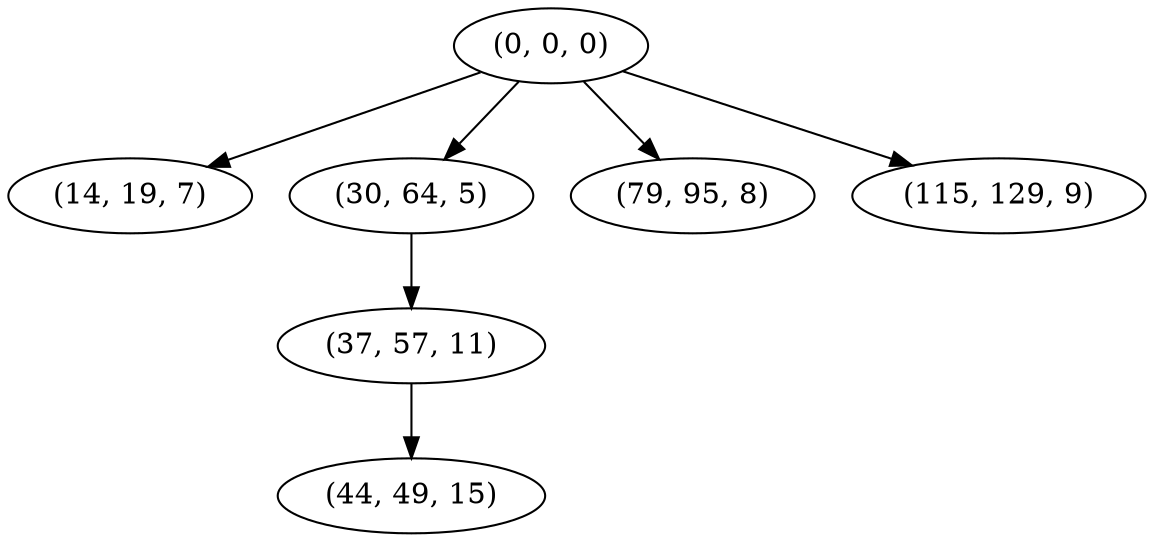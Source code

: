 digraph tree {
    "(0, 0, 0)";
    "(14, 19, 7)";
    "(30, 64, 5)";
    "(37, 57, 11)";
    "(44, 49, 15)";
    "(79, 95, 8)";
    "(115, 129, 9)";
    "(0, 0, 0)" -> "(14, 19, 7)";
    "(0, 0, 0)" -> "(30, 64, 5)";
    "(0, 0, 0)" -> "(79, 95, 8)";
    "(0, 0, 0)" -> "(115, 129, 9)";
    "(30, 64, 5)" -> "(37, 57, 11)";
    "(37, 57, 11)" -> "(44, 49, 15)";
}
